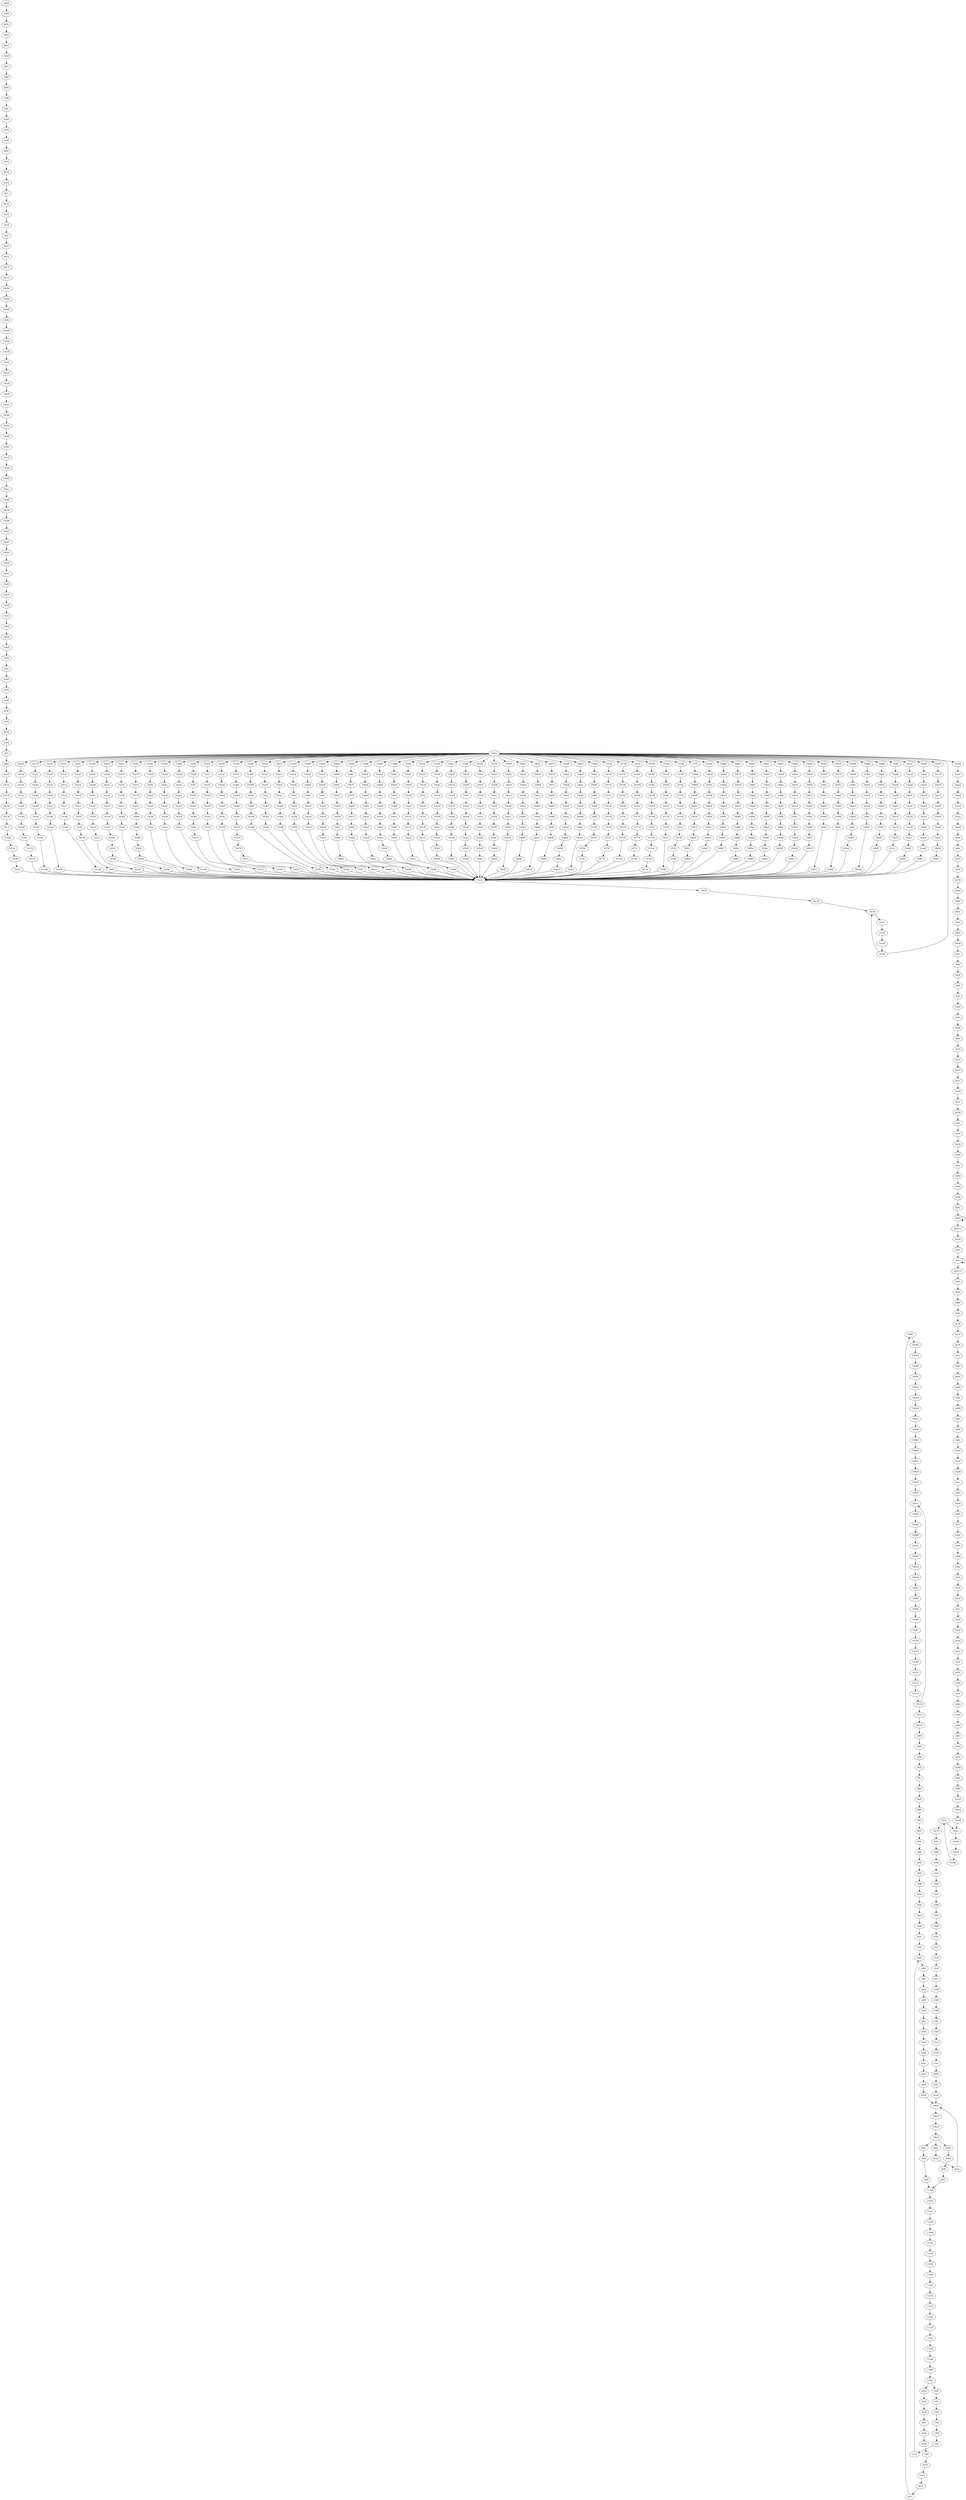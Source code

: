 digraph G {
"1008c" -> "10090"
"10090" -> "10094"
"10094" -> "10098"
"10098" -> "1009c"
"1009c" -> "100a0"
"100a0" -> "100a4"
"100a4" -> "100a8"
"100a8" -> "100ac"
"100ac" -> "100b0"
"100b0" -> "100b4"
"100b4" -> "100b8"
"100b8" -> "100bc"
"100bc" -> "100c0"
"100c0" -> "100c4"
"100c4" -> "100c8"
"100c8" -> "100cc"
"100cc" -> "100d0"
"100d0" -> "100d4"
"100d4" -> "100d8"
"100d8" -> "100dc"
"100dc" -> "100e0"
"100e0" -> "100e4"
"100e4" -> "100e8"
"100e8" -> "100ec"
"100ec" -> "100f0"
"100f0" -> "100f4"
"100f4" -> "100f8"
"100f8" -> "100fc"
"100fc" -> "10100"
"10100" -> "10104"
"10104" -> "10108"
"10108" -> "1010c"
"1010c" -> "10110"
"10110" -> "10114"
"10114" -> "10118"
"10118" -> "100cc"
"10118" -> "1011c"
"1011c" -> "10120"
"10120" -> "e680"
"1012c" -> "10130"
"10130" -> "10134"
"10134" -> "10138"
"10138" -> "1013c"
"1013c" -> "10140"
"10140" -> "10144"
"10144" -> "10148"
"10148" -> "1014c"
"1014c" -> "10c2c"
"10150" -> "10154"
"10154" -> "10158"
"10158" -> "1015c"
"1015c" -> "10160"
"10160" -> "10164"
"10164" -> "10168"
"10168" -> "1016c"
"1016c" -> "10170"
"10170" -> "10174"
"10174" -> "10c2c"
"10178" -> "1017c"
"1017c" -> "10180"
"10180" -> "10184"
"10184" -> "10188"
"10188" -> "1018c"
"1018c" -> "10190"
"10190" -> "10194"
"10194" -> "10198"
"10198" -> "10c2c"
"1019c" -> "101a0"
"101a0" -> "101a4"
"101a4" -> "101a8"
"101a8" -> "101ac"
"101ac" -> "101b0"
"101b0" -> "101b4"
"101b4" -> "101b8"
"101b8" -> "10c2c"
"101bc" -> "101c0"
"101c0" -> "101c4"
"101c4" -> "101c8"
"101c8" -> "101cc"
"101cc" -> "101d0"
"101d0" -> "101d4"
"101d4" -> "101d8"
"101d8" -> "10c2c"
"101dc" -> "101e0"
"101e0" -> "101e4"
"101e4" -> "101e8"
"101e8" -> "101ec"
"101ec" -> "101f0"
"101f0" -> "101f4"
"101f4" -> "101f8"
"101f8" -> "101fc"
"101fc" -> "10c2c"
"10200" -> "10204"
"10204" -> "10208"
"10208" -> "1020c"
"1020c" -> "10210"
"10210" -> "10214"
"10214" -> "10218"
"10218" -> "1021c"
"1021c" -> "10220"
"10220" -> "10c2c"
"10224" -> "10228"
"10228" -> "1022c"
"1022c" -> "10230"
"10230" -> "10234"
"10234" -> "10238"
"10238" -> "1023c"
"1023c" -> "10240"
"10240" -> "10244"
"10244" -> "10248"
"10248" -> "10c2c"
"1024c" -> "10250"
"10250" -> "10254"
"10254" -> "10258"
"10258" -> "1025c"
"1025c" -> "10260"
"10260" -> "10264"
"10264" -> "10268"
"10268" -> "10c2c"
"1026c" -> "10270"
"10270" -> "10274"
"10274" -> "10278"
"10278" -> "1027c"
"1027c" -> "10280"
"10280" -> "10284"
"10284" -> "10288"
"10288" -> "1028c"
"1028c" -> "10290"
"10290" -> "10c2c"
"10294" -> "10298"
"10298" -> "1029c"
"1029c" -> "102a0"
"102a0" -> "102a4"
"102a4" -> "102a8"
"102a8" -> "102ac"
"102ac" -> "102b0"
"102b0" -> "10c2c"
"102b4" -> "102b8"
"102b8" -> "102bc"
"102bc" -> "102c0"
"102c0" -> "102c4"
"102c4" -> "102c8"
"102c8" -> "102cc"
"102cc" -> "102d0"
"102d0" -> "10c2c"
"102d4" -> "102d8"
"102d8" -> "102dc"
"102dc" -> "102e0"
"102e0" -> "102e4"
"102e4" -> "102e8"
"102e8" -> "102ec"
"102ec" -> "102f0"
"102f0" -> "10c2c"
"102f4" -> "102f8"
"102f8" -> "102fc"
"102fc" -> "10300"
"10300" -> "10304"
"10304" -> "10308"
"10308" -> "1030c"
"1030c" -> "10310"
"10310" -> "10314"
"10314" -> "10c2c"
"10318" -> "1031c"
"1031c" -> "10320"
"10320" -> "10324"
"10324" -> "10328"
"10328" -> "1032c"
"1032c" -> "10330"
"10330" -> "10334"
"10334" -> "10c2c"
"10338" -> "1033c"
"1033c" -> "10340"
"10340" -> "10344"
"10344" -> "10348"
"10348" -> "1034c"
"1034c" -> "10350"
"10350" -> "10354"
"10354" -> "10c2c"
"10358" -> "1035c"
"1035c" -> "10360"
"10360" -> "10364"
"10364" -> "10368"
"10368" -> "1036c"
"1036c" -> "10370"
"10370" -> "10374"
"10374" -> "10378"
"10378" -> "1037c"
"1037c" -> "10c2c"
"10380" -> "10384"
"10384" -> "10388"
"10388" -> "1038c"
"1038c" -> "10390"
"10390" -> "10394"
"10394" -> "10398"
"10398" -> "1039c"
"1039c" -> "10c2c"
"103a0" -> "103a4"
"103a4" -> "103a8"
"103a8" -> "103ac"
"103ac" -> "103b0"
"103b0" -> "103b4"
"103b4" -> "103b8"
"103b8" -> "103bc"
"103bc" -> "10c2c"
"103c0" -> "103c4"
"103c4" -> "103c8"
"103c8" -> "103cc"
"103cc" -> "103d0"
"103d0" -> "103d4"
"103d4" -> "103d8"
"103d8" -> "103dc"
"103dc" -> "10c2c"
"103e0" -> "103e4"
"103e4" -> "103e8"
"103e8" -> "103ec"
"103ec" -> "103f0"
"103f0" -> "103f4"
"103f4" -> "103f8"
"103f8" -> "103fc"
"103fc" -> "10c2c"
"10400" -> "10404"
"10404" -> "10408"
"10408" -> "1040c"
"1040c" -> "10410"
"10410" -> "10414"
"10414" -> "10418"
"10418" -> "1041c"
"1041c" -> "10c2c"
"10420" -> "10424"
"10424" -> "10428"
"10428" -> "1042c"
"1042c" -> "10430"
"10430" -> "10434"
"10434" -> "10438"
"10438" -> "1043c"
"1043c" -> "10440"
"10440" -> "10c2c"
"10444" -> "10448"
"10448" -> "1044c"
"1044c" -> "10450"
"10450" -> "10454"
"10454" -> "10458"
"10458" -> "1045c"
"1045c" -> "10460"
"10460" -> "10464"
"10464" -> "10c2c"
"10468" -> "1046c"
"1046c" -> "10470"
"10470" -> "10474"
"10474" -> "10478"
"10478" -> "1047c"
"1047c" -> "10480"
"10480" -> "10484"
"10484" -> "10488"
"10488" -> "10c2c"
"1048c" -> "10490"
"10490" -> "10494"
"10494" -> "10498"
"10498" -> "1049c"
"1049c" -> "104a0"
"104a0" -> "104a4"
"104a4" -> "104a8"
"104a8" -> "104ac"
"104ac" -> "10c2c"
"104b0" -> "104b4"
"104b4" -> "104b8"
"104b8" -> "104bc"
"104bc" -> "104c0"
"104c0" -> "104c4"
"104c4" -> "104c8"
"104c8" -> "104cc"
"104cc" -> "104d0"
"104d0" -> "104d4"
"104d4" -> "10c2c"
"104d8" -> "104dc"
"104dc" -> "104e0"
"104e0" -> "104e4"
"104e4" -> "104e8"
"104e8" -> "104ec"
"104ec" -> "104f0"
"104f0" -> "104f4"
"104f4" -> "104f8"
"104f8" -> "10c2c"
"104fc" -> "10500"
"10500" -> "10504"
"10504" -> "10508"
"10508" -> "1050c"
"1050c" -> "10510"
"10510" -> "10514"
"10514" -> "10518"
"10518" -> "1051c"
"1051c" -> "10c2c"
"10520" -> "10524"
"10524" -> "10528"
"10528" -> "1052c"
"1052c" -> "10530"
"10530" -> "10534"
"10534" -> "10538"
"10538" -> "1053c"
"1053c" -> "10540"
"10540" -> "10c2c"
"10544" -> "10548"
"10548" -> "1054c"
"1054c" -> "10550"
"10550" -> "10554"
"10554" -> "10558"
"10558" -> "1055c"
"1055c" -> "10560"
"10560" -> "10564"
"10564" -> "10568"
"10568" -> "10c2c"
"1056c" -> "10570"
"10570" -> "10574"
"10574" -> "10578"
"10578" -> "1057c"
"1057c" -> "10580"
"10580" -> "10584"
"10584" -> "10588"
"10588" -> "1058c"
"1058c" -> "10c2c"
"10590" -> "10594"
"10594" -> "10598"
"10598" -> "1059c"
"1059c" -> "105a0"
"105a0" -> "105a4"
"105a4" -> "105a8"
"105a8" -> "105ac"
"105ac" -> "105b0"
"105b0" -> "105b4"
"105b4" -> "10c2c"
"105b8" -> "105bc"
"105bc" -> "105c0"
"105c0" -> "105c4"
"105c4" -> "105c8"
"105c8" -> "105cc"
"105cc" -> "105d0"
"105d0" -> "105d4"
"105d4" -> "105d8"
"105d8" -> "105dc"
"105dc" -> "10c2c"
"105e0" -> "105e4"
"105e4" -> "105e8"
"105e8" -> "105ec"
"105ec" -> "105f0"
"105f0" -> "105f4"
"105f4" -> "105f8"
"105f8" -> "105fc"
"105fc" -> "10600"
"10600" -> "10604"
"10604" -> "10c2c"
"10608" -> "1060c"
"1060c" -> "10610"
"10610" -> "10614"
"10614" -> "10618"
"10618" -> "1061c"
"1061c" -> "10620"
"10620" -> "10624"
"10624" -> "10628"
"10628" -> "10c2c"
"1062c" -> "10630"
"10630" -> "10634"
"10634" -> "10638"
"10638" -> "1063c"
"1063c" -> "10640"
"10640" -> "10644"
"10644" -> "10648"
"10648" -> "1064c"
"1064c" -> "10c2c"
"10650" -> "10654"
"10654" -> "10658"
"10658" -> "1065c"
"1065c" -> "10660"
"10660" -> "10664"
"10664" -> "10668"
"10668" -> "1066c"
"1066c" -> "10670"
"10670" -> "10c2c"
"10674" -> "10678"
"10678" -> "1067c"
"1067c" -> "10680"
"10680" -> "10684"
"10684" -> "10688"
"10688" -> "1068c"
"1068c" -> "10690"
"10690" -> "10694"
"10694" -> "10c2c"
"10698" -> "1069c"
"1069c" -> "106a0"
"106a0" -> "106a4"
"106a4" -> "106a8"
"106a8" -> "106ac"
"106ac" -> "106b0"
"106b0" -> "106b4"
"106b4" -> "106b8"
"106b8" -> "106bc"
"106bc" -> "106c0"
"106c0" -> "10c2c"
"106c4" -> "106c8"
"106c8" -> "106cc"
"106cc" -> "106d0"
"106d0" -> "106d4"
"106d4" -> "106d8"
"106d8" -> "106dc"
"106dc" -> "106e0"
"106e0" -> "106e4"
"106e4" -> "10c2c"
"106e8" -> "106ec"
"106ec" -> "106f0"
"106f0" -> "106f4"
"106f4" -> "106f8"
"106f8" -> "106fc"
"106fc" -> "10700"
"10700" -> "10704"
"10704" -> "10708"
"10708" -> "1070c"
"1070c" -> "10c2c"
"10710" -> "10714"
"10714" -> "10718"
"10718" -> "1071c"
"1071c" -> "10720"
"10720" -> "10724"
"10724" -> "10728"
"10728" -> "1072c"
"1072c" -> "10730"
"10730" -> "10734"
"10734" -> "10c2c"
"10738" -> "1073c"
"1073c" -> "10740"
"10740" -> "10744"
"10744" -> "10748"
"10748" -> "1074c"
"1074c" -> "10750"
"10750" -> "10754"
"10754" -> "10758"
"10758" -> "10c2c"
"1075c" -> "10760"
"10760" -> "10764"
"10764" -> "10768"
"10768" -> "1076c"
"1076c" -> "10770"
"10770" -> "10774"
"10774" -> "10778"
"10778" -> "1077c"
"1077c" -> "10780"
"10780" -> "10c2c"
"10784" -> "10788"
"10788" -> "1078c"
"1078c" -> "10790"
"10790" -> "10794"
"10794" -> "10798"
"10798" -> "1079c"
"1079c" -> "107a0"
"107a0" -> "107a4"
"107a4" -> "107a8"
"107a8" -> "107ac"
"107ac" -> "10c2c"
"107b0" -> "107b4"
"107b4" -> "107b8"
"107b8" -> "107bc"
"107bc" -> "107c0"
"107c0" -> "107c4"
"107c4" -> "107c8"
"107c8" -> "107cc"
"107cc" -> "107d0"
"107d0" -> "10c2c"
"107d4" -> "107d8"
"107d8" -> "107dc"
"107dc" -> "107e0"
"107e0" -> "107e4"
"107e4" -> "107e8"
"107e8" -> "107ec"
"107ec" -> "107f0"
"107f0" -> "107f4"
"107f4" -> "107f8"
"107f8" -> "10c2c"
"107fc" -> "10800"
"10800" -> "10804"
"10804" -> "10808"
"10808" -> "1080c"
"1080c" -> "10810"
"10810" -> "10814"
"10814" -> "10818"
"10818" -> "1081c"
"1081c" -> "10820"
"10820" -> "10c2c"
"10824" -> "10828"
"10828" -> "1082c"
"1082c" -> "10830"
"10830" -> "10834"
"10834" -> "10838"
"10838" -> "1083c"
"1083c" -> "10840"
"10840" -> "10844"
"10844" -> "10c2c"
"10848" -> "1084c"
"1084c" -> "10850"
"10850" -> "10854"
"10854" -> "10858"
"10858" -> "1085c"
"1085c" -> "10860"
"10860" -> "10864"
"10864" -> "10868"
"10868" -> "10c2c"
"1086c" -> "10870"
"10870" -> "10874"
"10874" -> "10878"
"10878" -> "1087c"
"1087c" -> "10880"
"10880" -> "10884"
"10884" -> "10888"
"10888" -> "1088c"
"1088c" -> "10890"
"10890" -> "10c2c"
"10894" -> "10898"
"10898" -> "1089c"
"1089c" -> "108a0"
"108a0" -> "108a4"
"108a4" -> "108a8"
"108a8" -> "108ac"
"108ac" -> "108b0"
"108b0" -> "108b4"
"108b4" -> "108b8"
"108b8" -> "10c2c"
"108bc" -> "108c0"
"108c0" -> "108c4"
"108c4" -> "108c8"
"108c8" -> "108cc"
"108cc" -> "108d0"
"108d0" -> "108d4"
"108d4" -> "108d8"
"108d8" -> "108dc"
"108dc" -> "108e0"
"108e0" -> "10c2c"
"108e4" -> "108e8"
"108e8" -> "108ec"
"108ec" -> "108f0"
"108f0" -> "108f4"
"108f4" -> "108f8"
"108f8" -> "108fc"
"108fc" -> "10900"
"10900" -> "10904"
"10904" -> "10c2c"
"10908" -> "1090c"
"1090c" -> "10910"
"10910" -> "10914"
"10914" -> "10918"
"10918" -> "1091c"
"1091c" -> "10920"
"10920" -> "10924"
"10924" -> "10928"
"10928" -> "1092c"
"1092c" -> "10c2c"
"10930" -> "10934"
"10934" -> "10938"
"10938" -> "1093c"
"1093c" -> "10940"
"10940" -> "10944"
"10944" -> "10948"
"10948" -> "1094c"
"1094c" -> "10950"
"10950" -> "10c2c"
"10954" -> "10958"
"10958" -> "1095c"
"1095c" -> "10960"
"10960" -> "10964"
"10964" -> "10968"
"10968" -> "1096c"
"1096c" -> "10970"
"10970" -> "10c2c"
"10974" -> "10978"
"10978" -> "1097c"
"1097c" -> "10980"
"10980" -> "10984"
"10984" -> "10988"
"10988" -> "1098c"
"1098c" -> "10990"
"10990" -> "10c2c"
"10994" -> "10998"
"10998" -> "1099c"
"1099c" -> "109a0"
"109a0" -> "109a4"
"109a4" -> "109a8"
"109a8" -> "109ac"
"109ac" -> "109b0"
"109b0" -> "109b4"
"109b4" -> "10c2c"
"109b8" -> "109bc"
"109bc" -> "109c0"
"109c0" -> "109c4"
"109c4" -> "109c8"
"109c8" -> "109cc"
"109cc" -> "109d0"
"109d0" -> "109d4"
"109d4" -> "10c2c"
"109d8" -> "109dc"
"109dc" -> "109e0"
"109e0" -> "109e4"
"109e4" -> "109e8"
"109e8" -> "109ec"
"109ec" -> "109f0"
"109f0" -> "109f4"
"109f4" -> "109f8"
"109f8" -> "10c2c"
"109fc" -> "10a00"
"10a00" -> "10a04"
"10a04" -> "10a08"
"10a08" -> "10a0c"
"10a0c" -> "10a10"
"10a10" -> "10a14"
"10a14" -> "10a18"
"10a18" -> "10a1c"
"10a1c" -> "10c2c"
"10a20" -> "10a24"
"10a24" -> "10a28"
"10a28" -> "10a2c"
"10a2c" -> "10a30"
"10a30" -> "10a34"
"10a34" -> "10a38"
"10a38" -> "10a3c"
"10a3c" -> "10a40"
"10a40" -> "10a44"
"10a44" -> "10c2c"
"10a48" -> "10a4c"
"10a4c" -> "10a50"
"10a50" -> "10a54"
"10a54" -> "10a58"
"10a58" -> "10a5c"
"10a5c" -> "10a60"
"10a60" -> "10a64"
"10a64" -> "10a68"
"10a68" -> "10a6c"
"10a6c" -> "10c2c"
"10a70" -> "10a74"
"10a74" -> "10a78"
"10a78" -> "10a7c"
"10a7c" -> "10a80"
"10a80" -> "10a84"
"10a84" -> "10a88"
"10a88" -> "10a8c"
"10a8c" -> "10a90"
"10a90" -> "10a94"
"10a94" -> "10c2c"
"10a98" -> "10a9c"
"10a9c" -> "10aa0"
"10aa0" -> "10aa4"
"10aa4" -> "10aa8"
"10aa8" -> "10aac"
"10aac" -> "10ab0"
"10ab0" -> "de68"
"10bbc" -> "10bc0"
"10bc0" -> "10bc4"
"10bc4" -> "10bc8"
"10bc8" -> "dea4"
"10bc8" -> "deb0"
"10bc8" -> "e6ec"
"10c2c" -> "10c30"
"10c30" -> "10c34"
"10c34" -> "10c38"
"10c38" -> "10c3c"
"10c3c" -> "10c40"
"10c40" -> "10c44"
"10c44" -> "10c48"
"10c48" -> "10c38"
"10c48" -> "10c4c"
"10c4c" -> "10150"
"10c4c" -> "10178"
"10c4c" -> "1019c"
"10c4c" -> "101bc"
"10c4c" -> "101dc"
"10c4c" -> "10200"
"10c4c" -> "10224"
"10c4c" -> "1024c"
"10c4c" -> "1026c"
"10c4c" -> "10294"
"10c4c" -> "102b4"
"10c4c" -> "102d4"
"10c4c" -> "102f4"
"10c4c" -> "10318"
"10c4c" -> "10338"
"10c4c" -> "10358"
"10c4c" -> "10380"
"10c4c" -> "103a0"
"10c4c" -> "103c0"
"10c4c" -> "103e0"
"10c4c" -> "10400"
"10c4c" -> "10420"
"10c4c" -> "10444"
"10c4c" -> "10468"
"10c4c" -> "1048c"
"10c4c" -> "104b0"
"10c4c" -> "104d8"
"10c4c" -> "104fc"
"10c4c" -> "10520"
"10c4c" -> "10544"
"10c4c" -> "1056c"
"10c4c" -> "10590"
"10c4c" -> "105b8"
"10c4c" -> "105e0"
"10c4c" -> "10608"
"10c4c" -> "1062c"
"10c4c" -> "10650"
"10c4c" -> "10674"
"10c4c" -> "10698"
"10c4c" -> "106c4"
"10c4c" -> "106e8"
"10c4c" -> "10710"
"10c4c" -> "10738"
"10c4c" -> "1075c"
"10c4c" -> "10784"
"10c4c" -> "107b0"
"10c4c" -> "107d4"
"10c4c" -> "107fc"
"10c4c" -> "10824"
"10c4c" -> "10848"
"10c4c" -> "1086c"
"10c4c" -> "10894"
"10c4c" -> "108bc"
"10c4c" -> "108e4"
"10c4c" -> "10908"
"10c4c" -> "10930"
"10c4c" -> "10954"
"10c4c" -> "10974"
"10c4c" -> "10994"
"10c4c" -> "109b8"
"10c4c" -> "109d8"
"10c4c" -> "109fc"
"10c4c" -> "10a20"
"10c4c" -> "10a48"
"10c4c" -> "10a70"
"10c4c" -> "10a98"
"10c50" -> "10c54"
"10c54" -> "10c58"
"10c58" -> "10c5c"
"10c5c" -> "10c60"
"10c60" -> "10c64"
"10c64" -> "10c68"
"10c68" -> "10c6c"
"10c6c" -> "10c5c"
"10c6c" -> "10c70"
"10c70" -> "de8c"
"10e78" -> "10e7c"
"10e7c" -> "10e80"
"10e80" -> "10e84"
"10e84" -> "10e88"
"10e88" -> "10e8c"
"10e8c" -> "10e90"
"10e90" -> "10e94"
"10e94" -> "10e98"
"10e98" -> "10e9c"
"10e9c" -> "10ea0"
"10ea0" -> "10ea4"
"10ea4" -> "10ea8"
"10ea8" -> "10eac"
"10eac" -> "10eb0"
"10eb0" -> "10eb4"
"10eb4" -> "10eb8"
"10eb8" -> "10ebc"
"10ebc" -> "10ec0"
"10ec0" -> "10ec4"
"10ec4" -> "10ec8"
"10ec8" -> "10ecc"
"10ecc" -> "10ed0"
"10ed0" -> "10ed4"
"10ed4" -> "10ed8"
"10ed8" -> "10edc"
"10edc" -> "10ee0"
"10ee0" -> "10ee4"
"10ee4" -> "10ee8"
"10ee8" -> "10eec"
"10eec" -> "10ef0"
"10ef0" -> "10ef4"
"10ef4" -> "10ef8"
"10ef8" -> "10efc"
"10efc" -> "10f00"
"10f00" -> "10f04"
"10f04" -> "10f08"
"10f08" -> "de38"
"111ac" -> "111b0"
"111b0" -> "111b4"
"111b4" -> "11294"
"11294" -> "11298"
"11298" -> "11404"
"1129c" -> "112a0"
"112a0" -> "112a4"
"112a4" -> "112b0"
"112a8" -> "112ac"
"112ac" -> "111ac"
"112b0" -> "112b4"
"112b4" -> "112b8"
"112b8" -> "112bc"
"112bc" -> "dec0"
"112bc" -> "e6f8"
"11404" -> "11408"
"11408" -> "1140c"
"1140c" -> "11410"
"11410" -> "11414"
"11414" -> "1129c"
"d9d4" -> "d9d8"
"d9d8" -> "d9dc"
"d9dc" -> "d9e0"
"d9e0" -> "d9e4"
"d9e4" -> "d9e8"
"d9e8" -> "d9ec"
"d9ec" -> "d9f0"
"d9f0" -> "d9f4"
"d9f4" -> "d9f8"
"d9f8" -> "d9fc"
"d9fc" -> "da00"
"da00" -> "da04"
"da04" -> "da08"
"da08" -> "da0c"
"da0c" -> "da10"
"da10" -> "da14"
"da14" -> "da18"
"da18" -> "da1c"
"da1c" -> "da20"
"da20" -> "da24"
"da24" -> "da28"
"da28" -> "da2c"
"da2c" -> "da30"
"da30" -> "da34"
"da34" -> "da38"
"da38" -> "da3c"
"da3c" -> "da40"
"da40" -> "da44"
"da44" -> "da48"
"da48" -> "da4c"
"da4c" -> "da50"
"da50+2" -> "da54"
"da50" -> "da50"
"da50" -> "da50+2"
"da54" -> "da58"
"da58" -> "da5c"
"da5c+2" -> "da60"
"da5c" -> "da5c"
"da5c" -> "da5c+2"
"da60" -> "da64"
"da64" -> "da68"
"da68" -> "da6c"
"da6c" -> "da70"
"da70" -> "da74"
"da74" -> "da78"
"da78" -> "da7c"
"da7c" -> "da80"
"da80" -> "da84"
"da84" -> "da88"
"da88" -> "da8c"
"da8c" -> "da90"
"da90" -> "da94"
"da94" -> "da98"
"da98" -> "da9c"
"da9c" -> "daa0"
"daa0" -> "daa4"
"daa4" -> "daa8"
"daa8" -> "daac"
"daac" -> "dab0"
"dab0" -> "dab4"
"dab4" -> "dab8"
"dab8" -> "de7c"
"ddd4" -> "ddd8"
"ddd8" -> "dddc"
"dddc" -> "dde0"
"dde0" -> "dde4"
"dde4" -> "dde8"
"dde8" -> "ddec"
"ddec" -> "ddf0"
"ddf0" -> "ddf4"
"ddf4" -> "ddf8"
"ddf8" -> "ddfc"
"ddfc" -> "de00"
"de00" -> "de04"
"de04" -> "de08"
"de08" -> "de0c"
"de0c" -> "de10"
"de10" -> "de14"
"de14" -> "de18"
"de18" -> "de1c"
"de1c" -> "de20"
"de20" -> "de24"
"de24" -> "de28"
"de28" -> "de2c"
"de2c" -> "de30"
"de30" -> "de34"
"de34" -> "10e78"
"de38" -> "de3c"
"de3c" -> "de40"
"de40" -> "de44"
"de44" -> "de48"
"de48" -> "de4c"
"de4c" -> "de50"
"de50" -> "de54"
"de54" -> "de58"
"de58" -> "de5c"
"de5c" -> "de60"
"de60" -> "de64"
"de64" -> "1012c"
"de68" -> "de6c"
"de6c" -> "de70"
"de70" -> "de74"
"de74" -> "de78"
"de78" -> "d9d4"
"de7c" -> "e600"
"de80" -> "de84"
"de84" -> "de88"
"de88" -> "10c50"
"de8c" -> "de90"
"de90" -> "de94"
"de94" -> "e5a4"
"de98" -> "de9c"
"de9c" -> "dea0"
"dea0" -> "10bbc"
"dea4" -> "dea8"
"dea8" -> "deac"
"deac" -> "10bbc"
"deb0" -> "deb4"
"deb4" -> "deb8"
"deb8" -> "debc"
"debc" -> "112a8"
"dec0" -> "dec4"
"dec4" -> "dec8"
"dec8" -> "decc"
"decc" -> "ded0"
"ded0" -> "e668"
"e5a4" -> "e5a8"
"e5a8" -> "e5ac"
"e5ac" -> "e5b0"
"e5b0" -> "e5b4"
"e5b4" -> "e5b8"
"e5b8" -> "e5bc"
"e5bc" -> "e5c0"
"e5c0" -> "e5c4"
"e5c4" -> "e5c8"
"e5c8" -> "e5cc"
"e5cc" -> "e5d0"
"e5d0" -> "e5d4"
"e5d4" -> "e5d8"
"e5d8" -> "e5dc"
"e5dc" -> "e5e0"
"e5e0" -> "e5e4"
"e5e4" -> "e5e8"
"e5e8" -> "e5ec"
"e5ec" -> "de98"
"e600" -> "e604"
"e604" -> "e608"
"e608" -> "e60c"
"e60c" -> "e610"
"e610" -> "e614"
"e614" -> "e618"
"e618" -> "e61c"
"e61c" -> "e620"
"e620" -> "e624"
"e624" -> "e628"
"e628" -> "e62c"
"e62c" -> "e630"
"e630" -> "e634"
"e634" -> "e638"
"e638" -> "e63c"
"e63c" -> "e640"
"e640" -> "e644"
"e644" -> "e648"
"e648" -> "e64c"
"e64c" -> "e650"
"e650" -> "e654"
"e654" -> "de80"
"e668" -> "e66c"
"e66c" -> "e670"
"e670" -> "e674"
"e674" -> "e678"
"e678" -> "e67c"
"e67c" -> "1008c"
"e680" -> "e684"
"e684" -> "e688"
"e688" -> "ffc8"
"e68c" -> "e690"
"e690" -> "e694"
"e694" -> "e698"
"e698" -> "e69c"
"e69c" -> "e6a0"
"e6a0" -> "e6a4"
"e6a4" -> "e6a8"
"e6a8" -> "e6ac"
"e6ac" -> "e6b0"
"e6b0" -> "e6b4"
"e6b4" -> "e6b8"
"e6b8" -> "e6bc"
"e6bc" -> "e6c0"
"e6c0" -> "e6c4"
"e6c4" -> "e6c8"
"e6c8" -> "e6cc"
"e6cc" -> "e6d0"
"e6d0" -> "e6d4"
"e6d4" -> "e6d8"
"e6d8" -> "e6dc"
"e6dc" -> "e6e0"
"e6e0" -> "e6e4"
"e6e4" -> "e6e8"
"e6e8" -> "10bbc"
"e6ec" -> "e6f0"
"e6f0" -> "e6f4"
"e6f4" -> "112a8"
"e6f8" -> "e6fc"
"e6fc" -> "e700"
"e700" -> "e704"
"e704" -> "e708"
"e708" -> "e70c"
"e70c" -> "e710"
"e710" -> "e6b4"
"ffc8" -> "ffcc"
"ffcc" -> "ffd0"
"ffd0" -> "ffd4"
"ffd4" -> "ffd8"
"ffd8" -> "ffdc"
"ffdc" -> "ffe0"
"ffe0" -> "ffe4"
"ffe4" -> "e68c"
}
